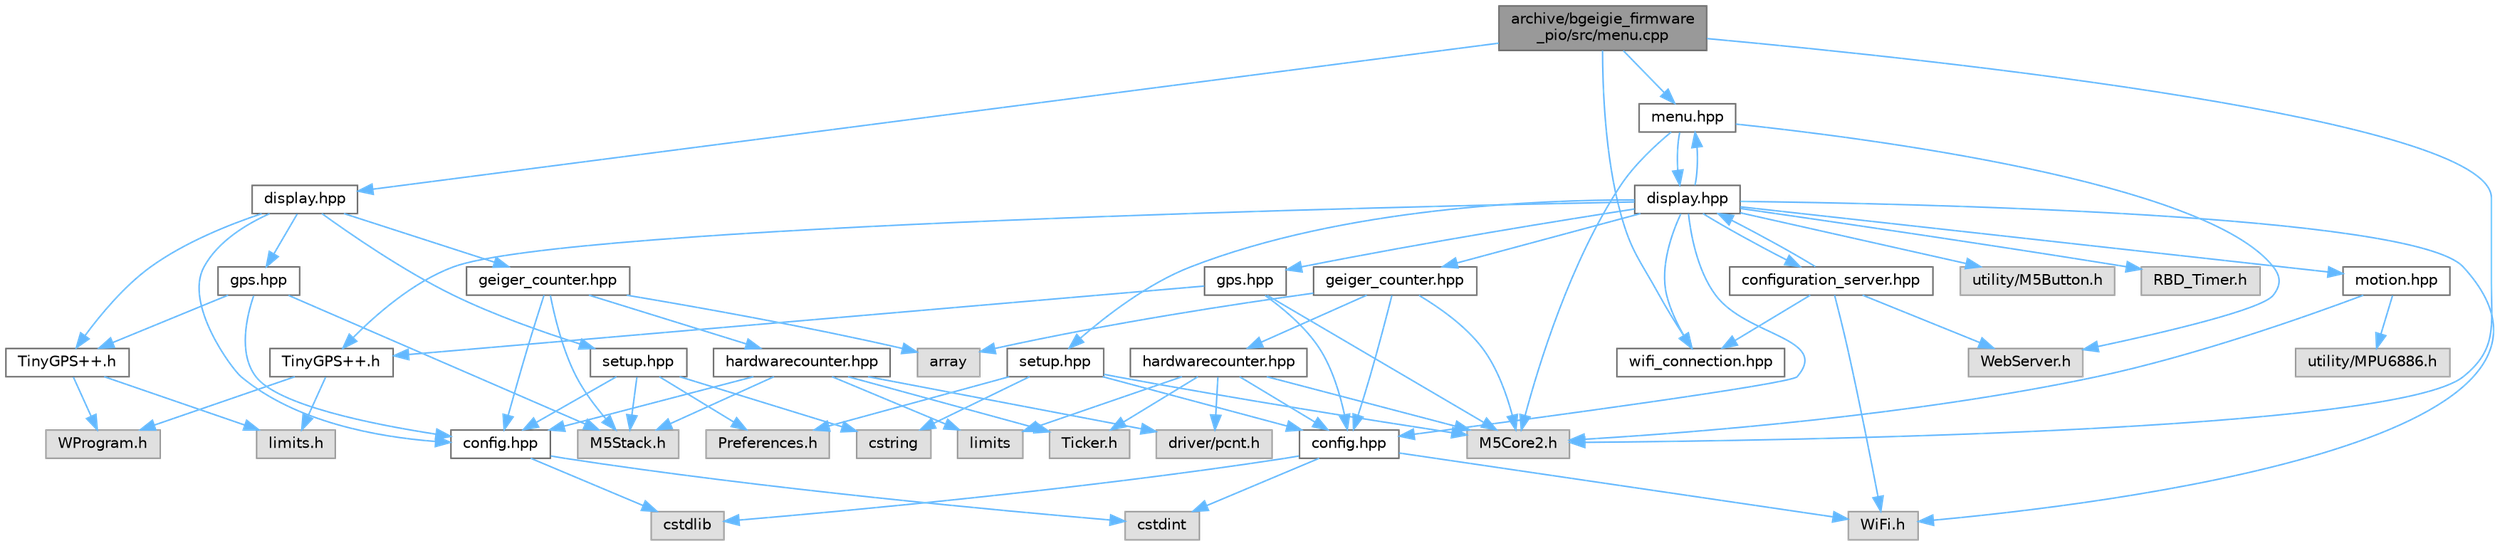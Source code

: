 digraph "archive/bgeigie_firmware_pio/src/menu.cpp"
{
 // LATEX_PDF_SIZE
  bgcolor="transparent";
  edge [fontname=Helvetica,fontsize=10,labelfontname=Helvetica,labelfontsize=10];
  node [fontname=Helvetica,fontsize=10,shape=box,height=0.2,width=0.4];
  Node1 [id="Node000001",label="archive/bgeigie_firmware\l_pio/src/menu.cpp",height=0.2,width=0.4,color="gray40", fillcolor="grey60", style="filled", fontcolor="black",tooltip=" "];
  Node1 -> Node2 [id="edge72_Node000001_Node000002",color="steelblue1",style="solid",tooltip=" "];
  Node2 [id="Node000002",label="M5Core2.h",height=0.2,width=0.4,color="grey60", fillcolor="#E0E0E0", style="filled",tooltip=" "];
  Node1 -> Node3 [id="edge73_Node000001_Node000003",color="steelblue1",style="solid",tooltip=" "];
  Node3 [id="Node000003",label="display.hpp",height=0.2,width=0.4,color="grey40", fillcolor="white", style="filled",URL="$src_2display_8hpp.html",tooltip=" "];
  Node3 -> Node4 [id="edge74_Node000003_Node000004",color="steelblue1",style="solid",tooltip=" "];
  Node4 [id="Node000004",label="TinyGPS++.h",height=0.2,width=0.4,color="grey40", fillcolor="white", style="filled",URL="$src_2_tiny_g_p_s_09_09_8h.html",tooltip=" "];
  Node4 -> Node5 [id="edge75_Node000004_Node000005",color="steelblue1",style="solid",tooltip=" "];
  Node5 [id="Node000005",label="WProgram.h",height=0.2,width=0.4,color="grey60", fillcolor="#E0E0E0", style="filled",tooltip=" "];
  Node4 -> Node6 [id="edge76_Node000004_Node000006",color="steelblue1",style="solid",tooltip=" "];
  Node6 [id="Node000006",label="limits.h",height=0.2,width=0.4,color="grey60", fillcolor="#E0E0E0", style="filled",tooltip=" "];
  Node3 -> Node7 [id="edge77_Node000003_Node000007",color="steelblue1",style="solid",tooltip=" "];
  Node7 [id="Node000007",label="config.hpp",height=0.2,width=0.4,color="grey40", fillcolor="white", style="filled",URL="$src_2config_8hpp.html",tooltip=" "];
  Node7 -> Node8 [id="edge78_Node000007_Node000008",color="steelblue1",style="solid",tooltip=" "];
  Node8 [id="Node000008",label="cstdint",height=0.2,width=0.4,color="grey60", fillcolor="#E0E0E0", style="filled",tooltip=" "];
  Node7 -> Node9 [id="edge79_Node000007_Node000009",color="steelblue1",style="solid",tooltip=" "];
  Node9 [id="Node000009",label="cstdlib",height=0.2,width=0.4,color="grey60", fillcolor="#E0E0E0", style="filled",tooltip=" "];
  Node3 -> Node10 [id="edge80_Node000003_Node000010",color="steelblue1",style="solid",tooltip=" "];
  Node10 [id="Node000010",label="setup.hpp",height=0.2,width=0.4,color="grey40", fillcolor="white", style="filled",URL="$src_2setup_8hpp.html",tooltip=" "];
  Node10 -> Node11 [id="edge81_Node000010_Node000011",color="steelblue1",style="solid",tooltip=" "];
  Node11 [id="Node000011",label="cstring",height=0.2,width=0.4,color="grey60", fillcolor="#E0E0E0", style="filled",tooltip=" "];
  Node10 -> Node12 [id="edge82_Node000010_Node000012",color="steelblue1",style="solid",tooltip=" "];
  Node12 [id="Node000012",label="M5Stack.h",height=0.2,width=0.4,color="grey60", fillcolor="#E0E0E0", style="filled",tooltip=" "];
  Node10 -> Node7 [id="edge83_Node000010_Node000007",color="steelblue1",style="solid",tooltip=" "];
  Node10 -> Node13 [id="edge84_Node000010_Node000013",color="steelblue1",style="solid",tooltip=" "];
  Node13 [id="Node000013",label="Preferences.h",height=0.2,width=0.4,color="grey60", fillcolor="#E0E0E0", style="filled",tooltip=" "];
  Node3 -> Node14 [id="edge85_Node000003_Node000014",color="steelblue1",style="solid",tooltip=" "];
  Node14 [id="Node000014",label="gps.hpp",height=0.2,width=0.4,color="grey40", fillcolor="white", style="filled",URL="$src_2gps_8hpp.html",tooltip=" "];
  Node14 -> Node12 [id="edge86_Node000014_Node000012",color="steelblue1",style="solid",tooltip=" "];
  Node14 -> Node4 [id="edge87_Node000014_Node000004",color="steelblue1",style="solid",tooltip=" "];
  Node14 -> Node7 [id="edge88_Node000014_Node000007",color="steelblue1",style="solid",tooltip=" "];
  Node3 -> Node15 [id="edge89_Node000003_Node000015",color="steelblue1",style="solid",tooltip=" "];
  Node15 [id="Node000015",label="geiger_counter.hpp",height=0.2,width=0.4,color="grey40", fillcolor="white", style="filled",URL="$src_2geiger__counter_8hpp.html",tooltip=" "];
  Node15 -> Node16 [id="edge90_Node000015_Node000016",color="steelblue1",style="solid",tooltip=" "];
  Node16 [id="Node000016",label="array",height=0.2,width=0.4,color="grey60", fillcolor="#E0E0E0", style="filled",tooltip=" "];
  Node15 -> Node12 [id="edge91_Node000015_Node000012",color="steelblue1",style="solid",tooltip=" "];
  Node15 -> Node7 [id="edge92_Node000015_Node000007",color="steelblue1",style="solid",tooltip=" "];
  Node15 -> Node17 [id="edge93_Node000015_Node000017",color="steelblue1",style="solid",tooltip=" "];
  Node17 [id="Node000017",label="hardwarecounter.hpp",height=0.2,width=0.4,color="grey40", fillcolor="white", style="filled",URL="$src_2hardwarecounter_8hpp.html",tooltip=" "];
  Node17 -> Node18 [id="edge94_Node000017_Node000018",color="steelblue1",style="solid",tooltip=" "];
  Node18 [id="Node000018",label="limits",height=0.2,width=0.4,color="grey60", fillcolor="#E0E0E0", style="filled",tooltip=" "];
  Node17 -> Node12 [id="edge95_Node000017_Node000012",color="steelblue1",style="solid",tooltip=" "];
  Node17 -> Node19 [id="edge96_Node000017_Node000019",color="steelblue1",style="solid",tooltip=" "];
  Node19 [id="Node000019",label="Ticker.h",height=0.2,width=0.4,color="grey60", fillcolor="#E0E0E0", style="filled",tooltip=" "];
  Node17 -> Node20 [id="edge97_Node000017_Node000020",color="steelblue1",style="solid",tooltip=" "];
  Node20 [id="Node000020",label="driver/pcnt.h",height=0.2,width=0.4,color="grey60", fillcolor="#E0E0E0", style="filled",tooltip=" "];
  Node17 -> Node7 [id="edge98_Node000017_Node000007",color="steelblue1",style="solid",tooltip=" "];
  Node1 -> Node21 [id="edge99_Node000001_Node000021",color="steelblue1",style="solid",tooltip=" "];
  Node21 [id="Node000021",label="menu.hpp",height=0.2,width=0.4,color="grey40", fillcolor="white", style="filled",URL="$menu_8hpp.html",tooltip=" "];
  Node21 -> Node2 [id="edge100_Node000021_Node000002",color="steelblue1",style="solid",tooltip=" "];
  Node21 -> Node22 [id="edge101_Node000021_Node000022",color="steelblue1",style="solid",tooltip=" "];
  Node22 [id="Node000022",label="display.hpp",height=0.2,width=0.4,color="grey40", fillcolor="white", style="filled",URL="$include_2display_8hpp.html",tooltip=" "];
  Node22 -> Node23 [id="edge102_Node000022_Node000023",color="steelblue1",style="solid",tooltip=" "];
  Node23 [id="Node000023",label="TinyGPS++.h",height=0.2,width=0.4,color="grey40", fillcolor="white", style="filled",URL="$include_2_tiny_g_p_s_09_09_8h.html",tooltip=" "];
  Node23 -> Node5 [id="edge103_Node000023_Node000005",color="steelblue1",style="solid",tooltip=" "];
  Node23 -> Node6 [id="edge104_Node000023_Node000006",color="steelblue1",style="solid",tooltip=" "];
  Node22 -> Node24 [id="edge105_Node000022_Node000024",color="steelblue1",style="solid",tooltip=" "];
  Node24 [id="Node000024",label="WiFi.h",height=0.2,width=0.4,color="grey60", fillcolor="#E0E0E0", style="filled",tooltip=" "];
  Node22 -> Node25 [id="edge106_Node000022_Node000025",color="steelblue1",style="solid",tooltip=" "];
  Node25 [id="Node000025",label="config.hpp",height=0.2,width=0.4,color="grey40", fillcolor="white", style="filled",URL="$include_2config_8hpp.html",tooltip=" "];
  Node25 -> Node8 [id="edge107_Node000025_Node000008",color="steelblue1",style="solid",tooltip=" "];
  Node25 -> Node9 [id="edge108_Node000025_Node000009",color="steelblue1",style="solid",tooltip=" "];
  Node25 -> Node24 [id="edge109_Node000025_Node000024",color="steelblue1",style="solid",tooltip=" "];
  Node22 -> Node26 [id="edge110_Node000022_Node000026",color="steelblue1",style="solid",tooltip=" "];
  Node26 [id="Node000026",label="setup.hpp",height=0.2,width=0.4,color="grey40", fillcolor="white", style="filled",URL="$include_2setup_8hpp.html",tooltip=" "];
  Node26 -> Node11 [id="edge111_Node000026_Node000011",color="steelblue1",style="solid",tooltip=" "];
  Node26 -> Node2 [id="edge112_Node000026_Node000002",color="steelblue1",style="solid",tooltip=" "];
  Node26 -> Node25 [id="edge113_Node000026_Node000025",color="steelblue1",style="solid",tooltip=" "];
  Node26 -> Node13 [id="edge114_Node000026_Node000013",color="steelblue1",style="solid",tooltip=" "];
  Node22 -> Node27 [id="edge115_Node000022_Node000027",color="steelblue1",style="solid",tooltip=" "];
  Node27 [id="Node000027",label="gps.hpp",height=0.2,width=0.4,color="grey40", fillcolor="white", style="filled",URL="$include_2gps_8hpp.html",tooltip=" "];
  Node27 -> Node2 [id="edge116_Node000027_Node000002",color="steelblue1",style="solid",tooltip=" "];
  Node27 -> Node23 [id="edge117_Node000027_Node000023",color="steelblue1",style="solid",tooltip=" "];
  Node27 -> Node25 [id="edge118_Node000027_Node000025",color="steelblue1",style="solid",tooltip=" "];
  Node22 -> Node28 [id="edge119_Node000022_Node000028",color="steelblue1",style="solid",tooltip=" "];
  Node28 [id="Node000028",label="geiger_counter.hpp",height=0.2,width=0.4,color="grey40", fillcolor="white", style="filled",URL="$include_2geiger__counter_8hpp.html",tooltip=" "];
  Node28 -> Node16 [id="edge120_Node000028_Node000016",color="steelblue1",style="solid",tooltip=" "];
  Node28 -> Node2 [id="edge121_Node000028_Node000002",color="steelblue1",style="solid",tooltip=" "];
  Node28 -> Node25 [id="edge122_Node000028_Node000025",color="steelblue1",style="solid",tooltip=" "];
  Node28 -> Node29 [id="edge123_Node000028_Node000029",color="steelblue1",style="solid",tooltip=" "];
  Node29 [id="Node000029",label="hardwarecounter.hpp",height=0.2,width=0.4,color="grey40", fillcolor="white", style="filled",URL="$include_2hardwarecounter_8hpp.html",tooltip=" "];
  Node29 -> Node18 [id="edge124_Node000029_Node000018",color="steelblue1",style="solid",tooltip=" "];
  Node29 -> Node2 [id="edge125_Node000029_Node000002",color="steelblue1",style="solid",tooltip=" "];
  Node29 -> Node19 [id="edge126_Node000029_Node000019",color="steelblue1",style="solid",tooltip=" "];
  Node29 -> Node20 [id="edge127_Node000029_Node000020",color="steelblue1",style="solid",tooltip=" "];
  Node29 -> Node25 [id="edge128_Node000029_Node000025",color="steelblue1",style="solid",tooltip=" "];
  Node22 -> Node30 [id="edge129_Node000022_Node000030",color="steelblue1",style="solid",tooltip=" "];
  Node30 [id="Node000030",label="utility/M5Button.h",height=0.2,width=0.4,color="grey60", fillcolor="#E0E0E0", style="filled",tooltip=" "];
  Node22 -> Node31 [id="edge130_Node000022_Node000031",color="steelblue1",style="solid",tooltip=" "];
  Node31 [id="Node000031",label="RBD_Timer.h",height=0.2,width=0.4,color="grey60", fillcolor="#E0E0E0", style="filled",tooltip=" "];
  Node22 -> Node32 [id="edge131_Node000022_Node000032",color="steelblue1",style="solid",tooltip=" "];
  Node32 [id="Node000032",label="motion.hpp",height=0.2,width=0.4,color="grey40", fillcolor="white", style="filled",URL="$motion_8hpp.html",tooltip=" "];
  Node32 -> Node2 [id="edge132_Node000032_Node000002",color="steelblue1",style="solid",tooltip=" "];
  Node32 -> Node33 [id="edge133_Node000032_Node000033",color="steelblue1",style="solid",tooltip=" "];
  Node33 [id="Node000033",label="utility/MPU6886.h",height=0.2,width=0.4,color="grey60", fillcolor="#E0E0E0", style="filled",tooltip=" "];
  Node22 -> Node21 [id="edge134_Node000022_Node000021",color="steelblue1",style="solid",tooltip=" "];
  Node22 -> Node34 [id="edge135_Node000022_Node000034",color="steelblue1",style="solid",tooltip=" "];
  Node34 [id="Node000034",label="wifi_connection.hpp",height=0.2,width=0.4,color="grey40", fillcolor="white", style="filled",URL="$wifi__connection_8hpp.html",tooltip=" "];
  Node22 -> Node35 [id="edge136_Node000022_Node000035",color="steelblue1",style="solid",tooltip=" "];
  Node35 [id="Node000035",label="configuration_server.hpp",height=0.2,width=0.4,color="grey40", fillcolor="white", style="filled",URL="$configuration__server_8hpp.html",tooltip=" "];
  Node35 -> Node24 [id="edge137_Node000035_Node000024",color="steelblue1",style="solid",tooltip=" "];
  Node35 -> Node36 [id="edge138_Node000035_Node000036",color="steelblue1",style="solid",tooltip=" "];
  Node36 [id="Node000036",label="WebServer.h",height=0.2,width=0.4,color="grey60", fillcolor="#E0E0E0", style="filled",tooltip=" "];
  Node35 -> Node22 [id="edge139_Node000035_Node000022",color="steelblue1",style="solid",tooltip=" "];
  Node35 -> Node34 [id="edge140_Node000035_Node000034",color="steelblue1",style="solid",tooltip=" "];
  Node21 -> Node36 [id="edge141_Node000021_Node000036",color="steelblue1",style="solid",tooltip=" "];
  Node1 -> Node34 [id="edge142_Node000001_Node000034",color="steelblue1",style="solid",tooltip=" "];
}
